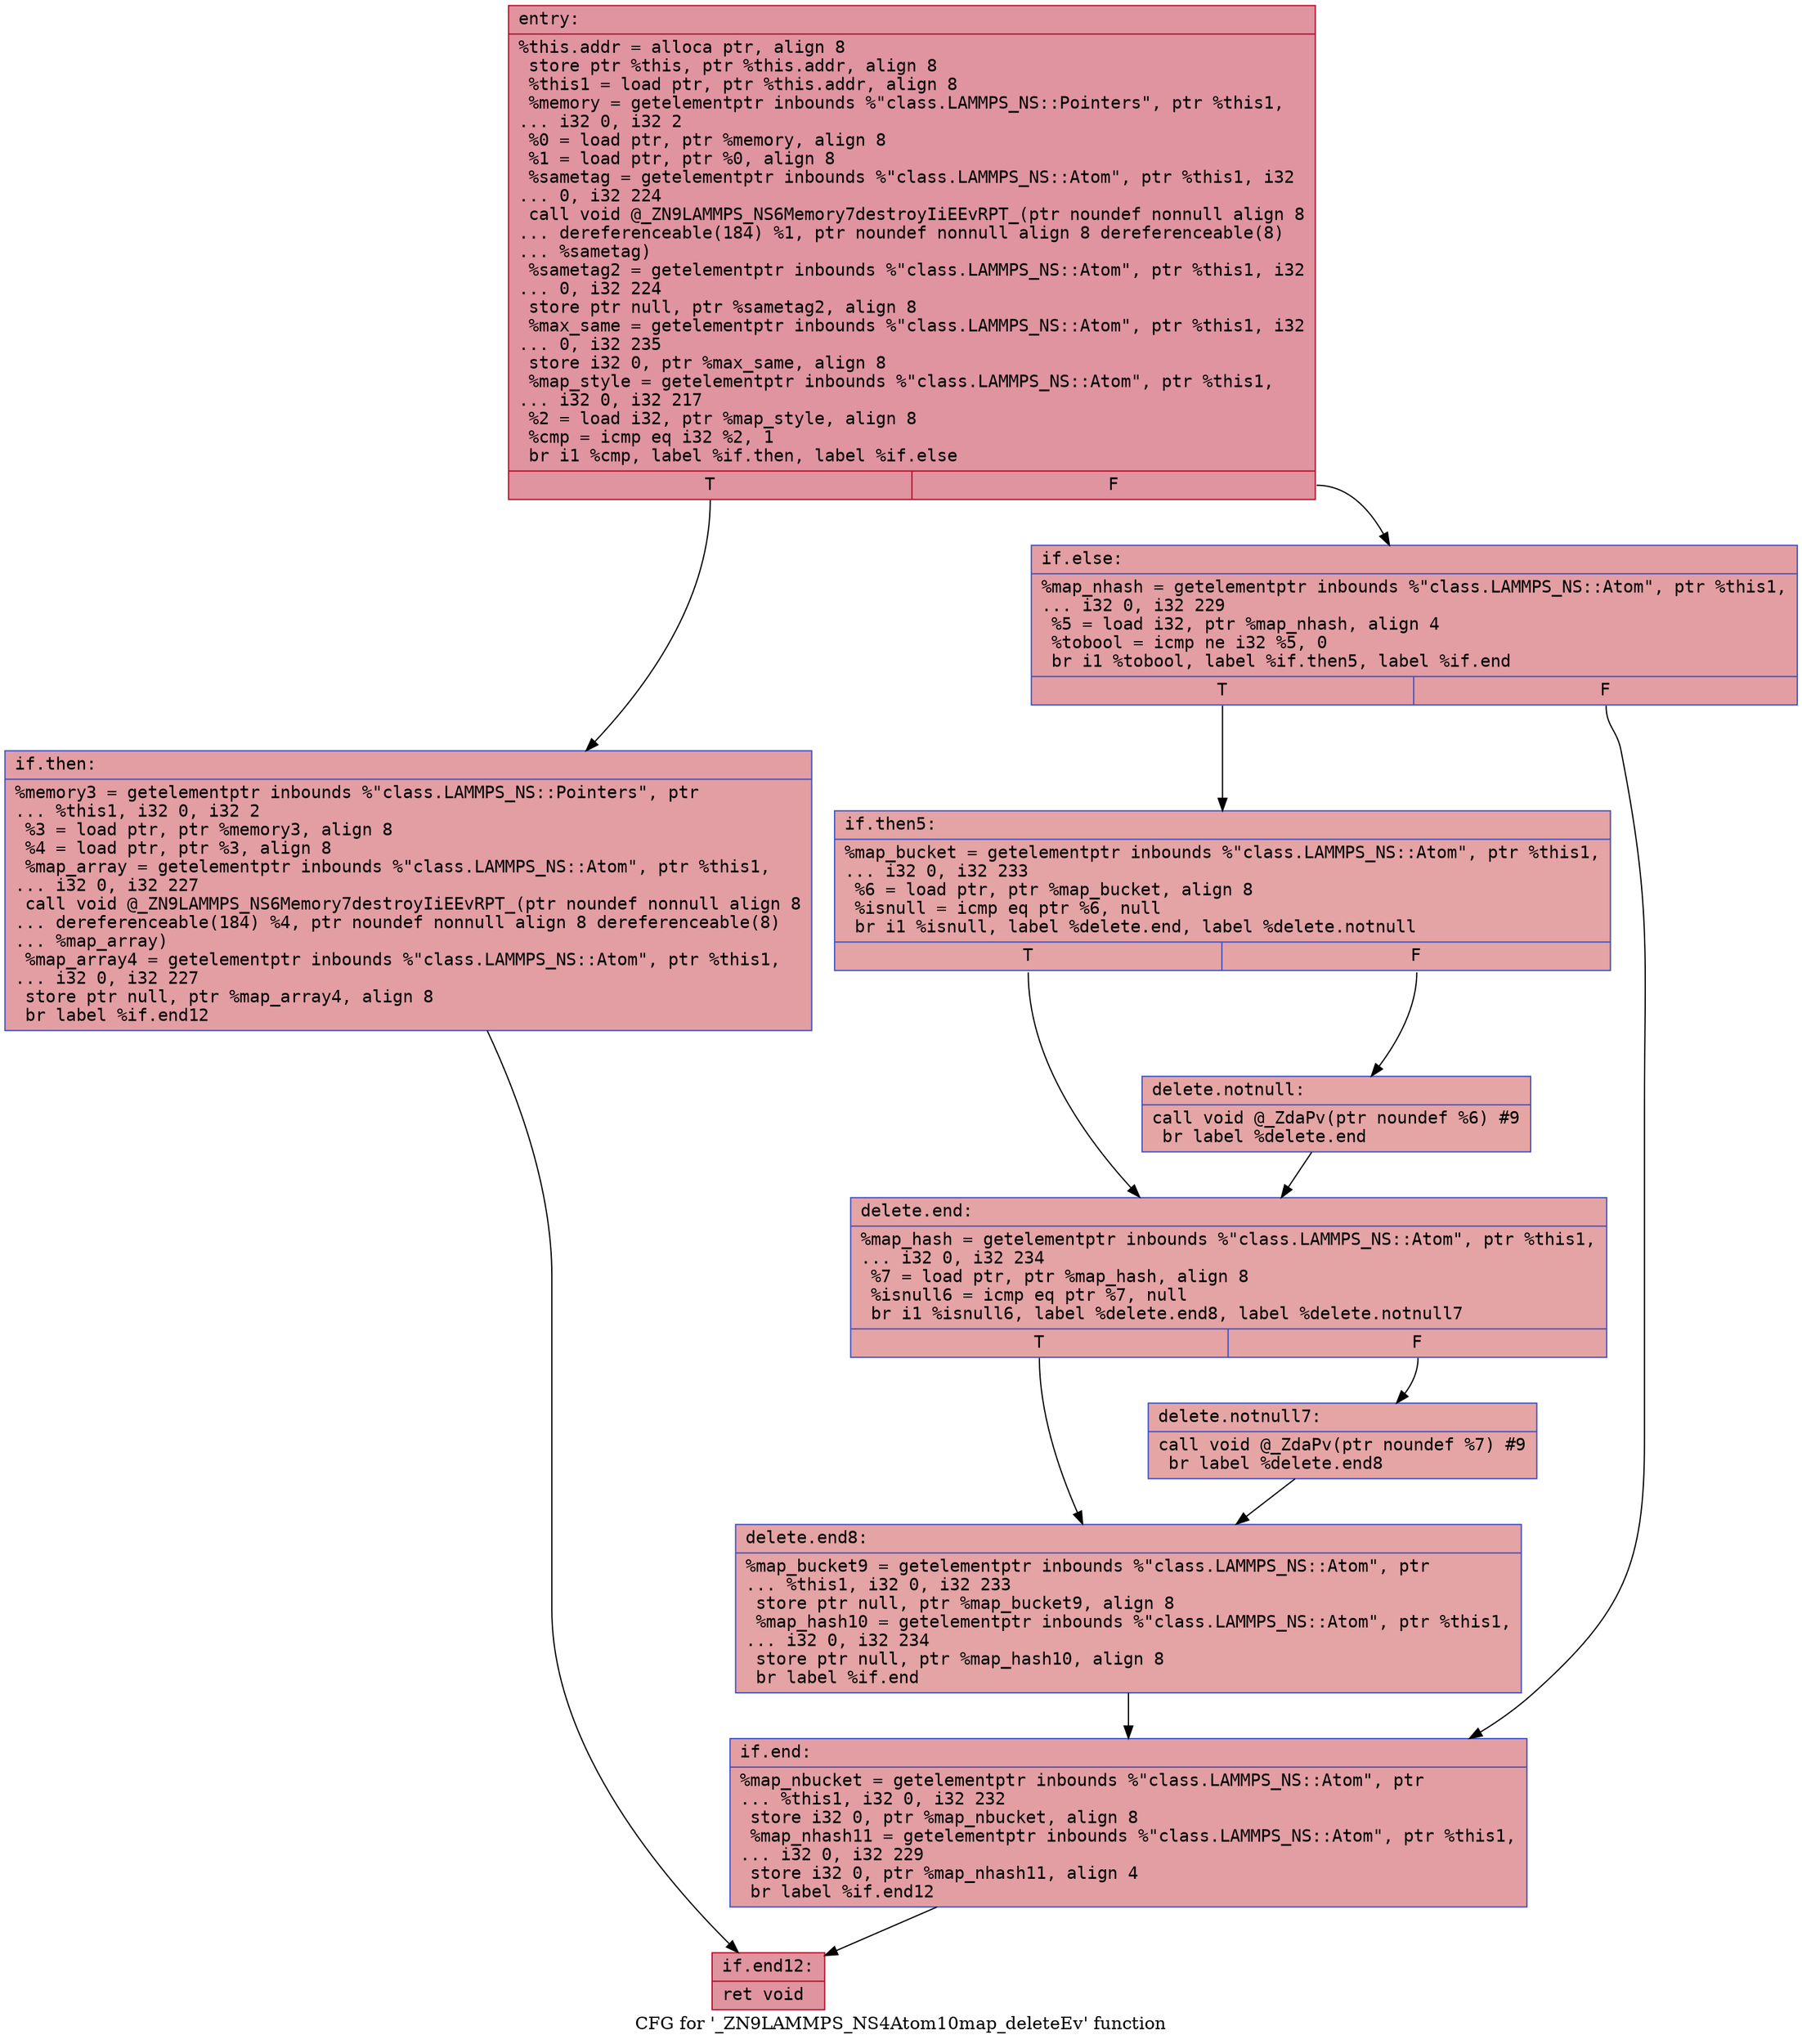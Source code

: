 digraph "CFG for '_ZN9LAMMPS_NS4Atom10map_deleteEv' function" {
	label="CFG for '_ZN9LAMMPS_NS4Atom10map_deleteEv' function";

	Node0x562d54274ff0 [shape=record,color="#b70d28ff", style=filled, fillcolor="#b70d2870" fontname="Courier",label="{entry:\l|  %this.addr = alloca ptr, align 8\l  store ptr %this, ptr %this.addr, align 8\l  %this1 = load ptr, ptr %this.addr, align 8\l  %memory = getelementptr inbounds %\"class.LAMMPS_NS::Pointers\", ptr %this1,\l... i32 0, i32 2\l  %0 = load ptr, ptr %memory, align 8\l  %1 = load ptr, ptr %0, align 8\l  %sametag = getelementptr inbounds %\"class.LAMMPS_NS::Atom\", ptr %this1, i32\l... 0, i32 224\l  call void @_ZN9LAMMPS_NS6Memory7destroyIiEEvRPT_(ptr noundef nonnull align 8\l... dereferenceable(184) %1, ptr noundef nonnull align 8 dereferenceable(8)\l... %sametag)\l  %sametag2 = getelementptr inbounds %\"class.LAMMPS_NS::Atom\", ptr %this1, i32\l... 0, i32 224\l  store ptr null, ptr %sametag2, align 8\l  %max_same = getelementptr inbounds %\"class.LAMMPS_NS::Atom\", ptr %this1, i32\l... 0, i32 235\l  store i32 0, ptr %max_same, align 8\l  %map_style = getelementptr inbounds %\"class.LAMMPS_NS::Atom\", ptr %this1,\l... i32 0, i32 217\l  %2 = load i32, ptr %map_style, align 8\l  %cmp = icmp eq i32 %2, 1\l  br i1 %cmp, label %if.then, label %if.else\l|{<s0>T|<s1>F}}"];
	Node0x562d54274ff0:s0 -> Node0x562d54298dd0[tooltip="entry -> if.then\nProbability 50.00%" ];
	Node0x562d54274ff0:s1 -> Node0x562d54298e20[tooltip="entry -> if.else\nProbability 50.00%" ];
	Node0x562d54298dd0 [shape=record,color="#3d50c3ff", style=filled, fillcolor="#be242e70" fontname="Courier",label="{if.then:\l|  %memory3 = getelementptr inbounds %\"class.LAMMPS_NS::Pointers\", ptr\l... %this1, i32 0, i32 2\l  %3 = load ptr, ptr %memory3, align 8\l  %4 = load ptr, ptr %3, align 8\l  %map_array = getelementptr inbounds %\"class.LAMMPS_NS::Atom\", ptr %this1,\l... i32 0, i32 227\l  call void @_ZN9LAMMPS_NS6Memory7destroyIiEEvRPT_(ptr noundef nonnull align 8\l... dereferenceable(184) %4, ptr noundef nonnull align 8 dereferenceable(8)\l... %map_array)\l  %map_array4 = getelementptr inbounds %\"class.LAMMPS_NS::Atom\", ptr %this1,\l... i32 0, i32 227\l  store ptr null, ptr %map_array4, align 8\l  br label %if.end12\l}"];
	Node0x562d54298dd0 -> Node0x562d542996c0[tooltip="if.then -> if.end12\nProbability 100.00%" ];
	Node0x562d54298e20 [shape=record,color="#3d50c3ff", style=filled, fillcolor="#be242e70" fontname="Courier",label="{if.else:\l|  %map_nhash = getelementptr inbounds %\"class.LAMMPS_NS::Atom\", ptr %this1,\l... i32 0, i32 229\l  %5 = load i32, ptr %map_nhash, align 4\l  %tobool = icmp ne i32 %5, 0\l  br i1 %tobool, label %if.then5, label %if.end\l|{<s0>T|<s1>F}}"];
	Node0x562d54298e20:s0 -> Node0x562d54299980[tooltip="if.else -> if.then5\nProbability 62.50%" ];
	Node0x562d54298e20:s1 -> Node0x562d54299a00[tooltip="if.else -> if.end\nProbability 37.50%" ];
	Node0x562d54299980 [shape=record,color="#3d50c3ff", style=filled, fillcolor="#c32e3170" fontname="Courier",label="{if.then5:\l|  %map_bucket = getelementptr inbounds %\"class.LAMMPS_NS::Atom\", ptr %this1,\l... i32 0, i32 233\l  %6 = load ptr, ptr %map_bucket, align 8\l  %isnull = icmp eq ptr %6, null\l  br i1 %isnull, label %delete.end, label %delete.notnull\l|{<s0>T|<s1>F}}"];
	Node0x562d54299980:s0 -> Node0x562d54299d20[tooltip="if.then5 -> delete.end\nProbability 37.50%" ];
	Node0x562d54299980:s1 -> Node0x562d54299da0[tooltip="if.then5 -> delete.notnull\nProbability 62.50%" ];
	Node0x562d54299da0 [shape=record,color="#3d50c3ff", style=filled, fillcolor="#c5333470" fontname="Courier",label="{delete.notnull:\l|  call void @_ZdaPv(ptr noundef %6) #9\l  br label %delete.end\l}"];
	Node0x562d54299da0 -> Node0x562d54299d20[tooltip="delete.notnull -> delete.end\nProbability 100.00%" ];
	Node0x562d54299d20 [shape=record,color="#3d50c3ff", style=filled, fillcolor="#c32e3170" fontname="Courier",label="{delete.end:\l|  %map_hash = getelementptr inbounds %\"class.LAMMPS_NS::Atom\", ptr %this1,\l... i32 0, i32 234\l  %7 = load ptr, ptr %map_hash, align 8\l  %isnull6 = icmp eq ptr %7, null\l  br i1 %isnull6, label %delete.end8, label %delete.notnull7\l|{<s0>T|<s1>F}}"];
	Node0x562d54299d20:s0 -> Node0x562d54299130[tooltip="delete.end -> delete.end8\nProbability 37.50%" ];
	Node0x562d54299d20:s1 -> Node0x562d5429a500[tooltip="delete.end -> delete.notnull7\nProbability 62.50%" ];
	Node0x562d5429a500 [shape=record,color="#3d50c3ff", style=filled, fillcolor="#c5333470" fontname="Courier",label="{delete.notnull7:\l|  call void @_ZdaPv(ptr noundef %7) #9\l  br label %delete.end8\l}"];
	Node0x562d5429a500 -> Node0x562d54299130[tooltip="delete.notnull7 -> delete.end8\nProbability 100.00%" ];
	Node0x562d54299130 [shape=record,color="#3d50c3ff", style=filled, fillcolor="#c32e3170" fontname="Courier",label="{delete.end8:\l|  %map_bucket9 = getelementptr inbounds %\"class.LAMMPS_NS::Atom\", ptr\l... %this1, i32 0, i32 233\l  store ptr null, ptr %map_bucket9, align 8\l  %map_hash10 = getelementptr inbounds %\"class.LAMMPS_NS::Atom\", ptr %this1,\l... i32 0, i32 234\l  store ptr null, ptr %map_hash10, align 8\l  br label %if.end\l}"];
	Node0x562d54299130 -> Node0x562d54299a00[tooltip="delete.end8 -> if.end\nProbability 100.00%" ];
	Node0x562d54299a00 [shape=record,color="#3d50c3ff", style=filled, fillcolor="#be242e70" fontname="Courier",label="{if.end:\l|  %map_nbucket = getelementptr inbounds %\"class.LAMMPS_NS::Atom\", ptr\l... %this1, i32 0, i32 232\l  store i32 0, ptr %map_nbucket, align 8\l  %map_nhash11 = getelementptr inbounds %\"class.LAMMPS_NS::Atom\", ptr %this1,\l... i32 0, i32 229\l  store i32 0, ptr %map_nhash11, align 4\l  br label %if.end12\l}"];
	Node0x562d54299a00 -> Node0x562d542996c0[tooltip="if.end -> if.end12\nProbability 100.00%" ];
	Node0x562d542996c0 [shape=record,color="#b70d28ff", style=filled, fillcolor="#b70d2870" fontname="Courier",label="{if.end12:\l|  ret void\l}"];
}
